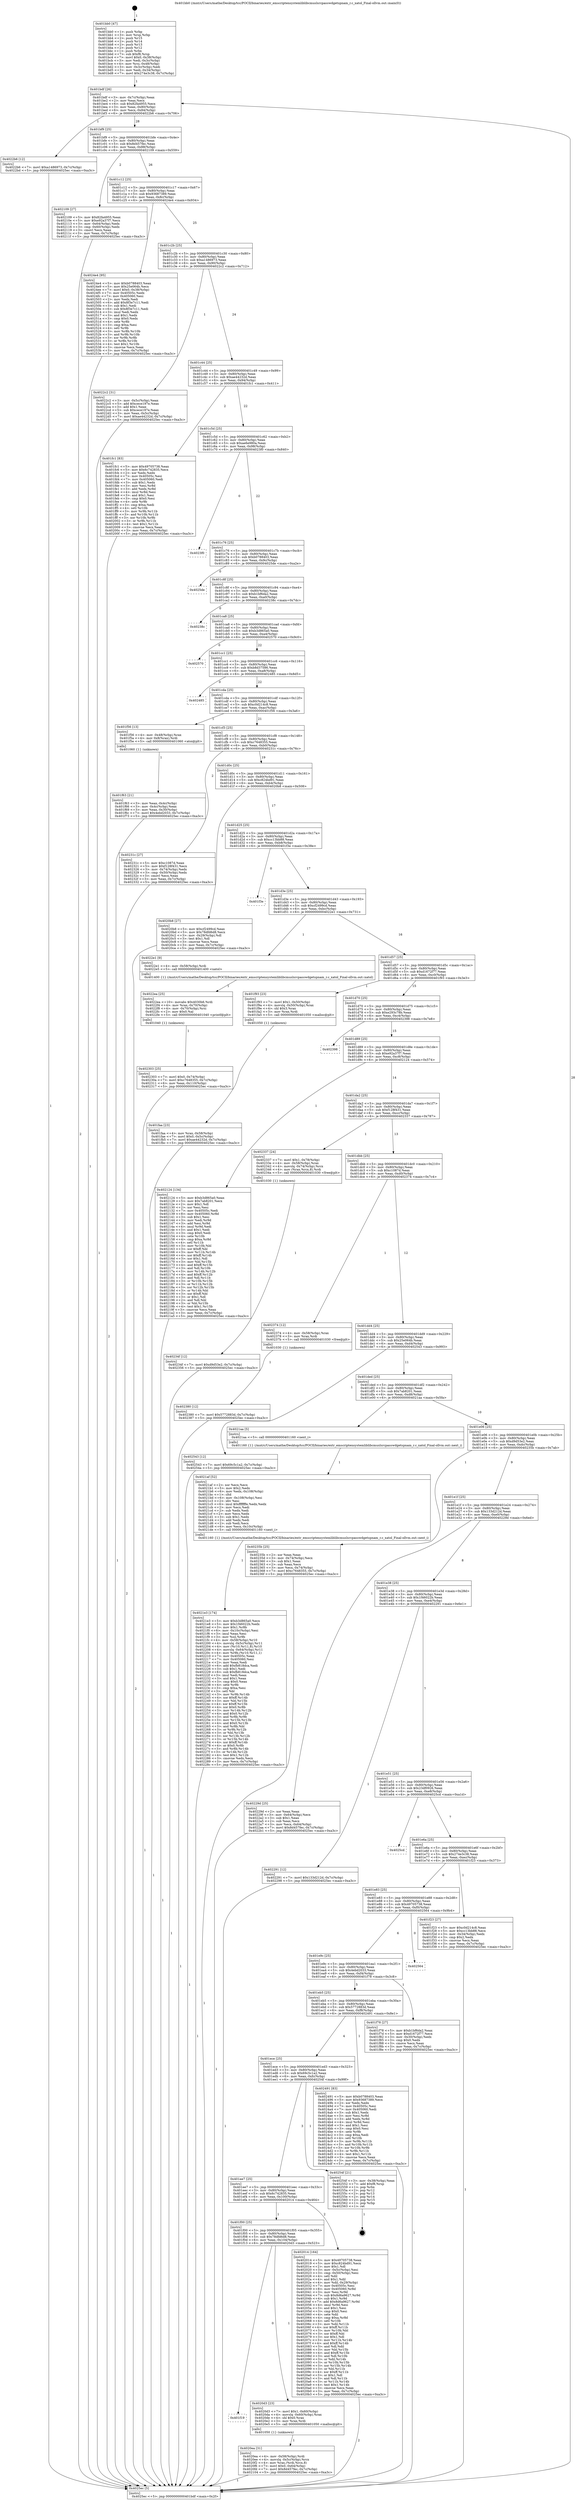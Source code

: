 digraph "0x401bb0" {
  label = "0x401bb0 (/mnt/c/Users/mathe/Desktop/tcc/POCII/binaries/extr_emscriptensystemliblibcmuslsrcpasswdgetspnam_r.c_xatol_Final-ollvm.out::main(0))"
  labelloc = "t"
  node[shape=record]

  Entry [label="",width=0.3,height=0.3,shape=circle,fillcolor=black,style=filled]
  "0x401bdf" [label="{
     0x401bdf [26]\l
     | [instrs]\l
     &nbsp;&nbsp;0x401bdf \<+3\>: mov -0x7c(%rbp),%eax\l
     &nbsp;&nbsp;0x401be2 \<+2\>: mov %eax,%ecx\l
     &nbsp;&nbsp;0x401be4 \<+6\>: sub $0x82fa4955,%ecx\l
     &nbsp;&nbsp;0x401bea \<+3\>: mov %eax,-0x80(%rbp)\l
     &nbsp;&nbsp;0x401bed \<+6\>: mov %ecx,-0x84(%rbp)\l
     &nbsp;&nbsp;0x401bf3 \<+6\>: je 00000000004022b6 \<main+0x706\>\l
  }"]
  "0x4022b6" [label="{
     0x4022b6 [12]\l
     | [instrs]\l
     &nbsp;&nbsp;0x4022b6 \<+7\>: movl $0xa1486973,-0x7c(%rbp)\l
     &nbsp;&nbsp;0x4022bd \<+5\>: jmp 00000000004025ec \<main+0xa3c\>\l
  }"]
  "0x401bf9" [label="{
     0x401bf9 [25]\l
     | [instrs]\l
     &nbsp;&nbsp;0x401bf9 \<+5\>: jmp 0000000000401bfe \<main+0x4e\>\l
     &nbsp;&nbsp;0x401bfe \<+3\>: mov -0x80(%rbp),%eax\l
     &nbsp;&nbsp;0x401c01 \<+5\>: sub $0x8d457fec,%eax\l
     &nbsp;&nbsp;0x401c06 \<+6\>: mov %eax,-0x88(%rbp)\l
     &nbsp;&nbsp;0x401c0c \<+6\>: je 0000000000402109 \<main+0x559\>\l
  }"]
  Exit [label="",width=0.3,height=0.3,shape=circle,fillcolor=black,style=filled,peripheries=2]
  "0x402109" [label="{
     0x402109 [27]\l
     | [instrs]\l
     &nbsp;&nbsp;0x402109 \<+5\>: mov $0x82fa4955,%eax\l
     &nbsp;&nbsp;0x40210e \<+5\>: mov $0xe92a37f7,%ecx\l
     &nbsp;&nbsp;0x402113 \<+3\>: mov -0x64(%rbp),%edx\l
     &nbsp;&nbsp;0x402116 \<+3\>: cmp -0x60(%rbp),%edx\l
     &nbsp;&nbsp;0x402119 \<+3\>: cmovl %ecx,%eax\l
     &nbsp;&nbsp;0x40211c \<+3\>: mov %eax,-0x7c(%rbp)\l
     &nbsp;&nbsp;0x40211f \<+5\>: jmp 00000000004025ec \<main+0xa3c\>\l
  }"]
  "0x401c12" [label="{
     0x401c12 [25]\l
     | [instrs]\l
     &nbsp;&nbsp;0x401c12 \<+5\>: jmp 0000000000401c17 \<main+0x67\>\l
     &nbsp;&nbsp;0x401c17 \<+3\>: mov -0x80(%rbp),%eax\l
     &nbsp;&nbsp;0x401c1a \<+5\>: sub $0x93687389,%eax\l
     &nbsp;&nbsp;0x401c1f \<+6\>: mov %eax,-0x8c(%rbp)\l
     &nbsp;&nbsp;0x401c25 \<+6\>: je 00000000004024e4 \<main+0x934\>\l
  }"]
  "0x402380" [label="{
     0x402380 [12]\l
     | [instrs]\l
     &nbsp;&nbsp;0x402380 \<+7\>: movl $0x5772883d,-0x7c(%rbp)\l
     &nbsp;&nbsp;0x402387 \<+5\>: jmp 00000000004025ec \<main+0xa3c\>\l
  }"]
  "0x4024e4" [label="{
     0x4024e4 [95]\l
     | [instrs]\l
     &nbsp;&nbsp;0x4024e4 \<+5\>: mov $0xb0788403,%eax\l
     &nbsp;&nbsp;0x4024e9 \<+5\>: mov $0x25e064b,%ecx\l
     &nbsp;&nbsp;0x4024ee \<+7\>: movl $0x0,-0x38(%rbp)\l
     &nbsp;&nbsp;0x4024f5 \<+7\>: mov 0x40505c,%edx\l
     &nbsp;&nbsp;0x4024fc \<+7\>: mov 0x405060,%esi\l
     &nbsp;&nbsp;0x402503 \<+2\>: mov %edx,%edi\l
     &nbsp;&nbsp;0x402505 \<+6\>: add $0x8f3e7c11,%edi\l
     &nbsp;&nbsp;0x40250b \<+3\>: sub $0x1,%edi\l
     &nbsp;&nbsp;0x40250e \<+6\>: sub $0x8f3e7c11,%edi\l
     &nbsp;&nbsp;0x402514 \<+3\>: imul %edi,%edx\l
     &nbsp;&nbsp;0x402517 \<+3\>: and $0x1,%edx\l
     &nbsp;&nbsp;0x40251a \<+3\>: cmp $0x0,%edx\l
     &nbsp;&nbsp;0x40251d \<+4\>: sete %r8b\l
     &nbsp;&nbsp;0x402521 \<+3\>: cmp $0xa,%esi\l
     &nbsp;&nbsp;0x402524 \<+4\>: setl %r9b\l
     &nbsp;&nbsp;0x402528 \<+3\>: mov %r8b,%r10b\l
     &nbsp;&nbsp;0x40252b \<+3\>: and %r9b,%r10b\l
     &nbsp;&nbsp;0x40252e \<+3\>: xor %r9b,%r8b\l
     &nbsp;&nbsp;0x402531 \<+3\>: or %r8b,%r10b\l
     &nbsp;&nbsp;0x402534 \<+4\>: test $0x1,%r10b\l
     &nbsp;&nbsp;0x402538 \<+3\>: cmovne %ecx,%eax\l
     &nbsp;&nbsp;0x40253b \<+3\>: mov %eax,-0x7c(%rbp)\l
     &nbsp;&nbsp;0x40253e \<+5\>: jmp 00000000004025ec \<main+0xa3c\>\l
  }"]
  "0x401c2b" [label="{
     0x401c2b [25]\l
     | [instrs]\l
     &nbsp;&nbsp;0x401c2b \<+5\>: jmp 0000000000401c30 \<main+0x80\>\l
     &nbsp;&nbsp;0x401c30 \<+3\>: mov -0x80(%rbp),%eax\l
     &nbsp;&nbsp;0x401c33 \<+5\>: sub $0xa1486973,%eax\l
     &nbsp;&nbsp;0x401c38 \<+6\>: mov %eax,-0x90(%rbp)\l
     &nbsp;&nbsp;0x401c3e \<+6\>: je 00000000004022c2 \<main+0x712\>\l
  }"]
  "0x40234f" [label="{
     0x40234f [12]\l
     | [instrs]\l
     &nbsp;&nbsp;0x40234f \<+7\>: movl $0xd9d53e2,-0x7c(%rbp)\l
     &nbsp;&nbsp;0x402356 \<+5\>: jmp 00000000004025ec \<main+0xa3c\>\l
  }"]
  "0x4022c2" [label="{
     0x4022c2 [31]\l
     | [instrs]\l
     &nbsp;&nbsp;0x4022c2 \<+3\>: mov -0x5c(%rbp),%eax\l
     &nbsp;&nbsp;0x4022c5 \<+5\>: add $0xcece197e,%eax\l
     &nbsp;&nbsp;0x4022ca \<+3\>: add $0x1,%eax\l
     &nbsp;&nbsp;0x4022cd \<+5\>: sub $0xcece197e,%eax\l
     &nbsp;&nbsp;0x4022d2 \<+3\>: mov %eax,-0x5c(%rbp)\l
     &nbsp;&nbsp;0x4022d5 \<+7\>: movl $0xae44232d,-0x7c(%rbp)\l
     &nbsp;&nbsp;0x4022dc \<+5\>: jmp 00000000004025ec \<main+0xa3c\>\l
  }"]
  "0x401c44" [label="{
     0x401c44 [25]\l
     | [instrs]\l
     &nbsp;&nbsp;0x401c44 \<+5\>: jmp 0000000000401c49 \<main+0x99\>\l
     &nbsp;&nbsp;0x401c49 \<+3\>: mov -0x80(%rbp),%eax\l
     &nbsp;&nbsp;0x401c4c \<+5\>: sub $0xae44232d,%eax\l
     &nbsp;&nbsp;0x401c51 \<+6\>: mov %eax,-0x94(%rbp)\l
     &nbsp;&nbsp;0x401c57 \<+6\>: je 0000000000401fc1 \<main+0x411\>\l
  }"]
  "0x402303" [label="{
     0x402303 [25]\l
     | [instrs]\l
     &nbsp;&nbsp;0x402303 \<+7\>: movl $0x0,-0x74(%rbp)\l
     &nbsp;&nbsp;0x40230a \<+7\>: movl $0xc7648355,-0x7c(%rbp)\l
     &nbsp;&nbsp;0x402311 \<+6\>: mov %eax,-0x110(%rbp)\l
     &nbsp;&nbsp;0x402317 \<+5\>: jmp 00000000004025ec \<main+0xa3c\>\l
  }"]
  "0x401fc1" [label="{
     0x401fc1 [83]\l
     | [instrs]\l
     &nbsp;&nbsp;0x401fc1 \<+5\>: mov $0x49705738,%eax\l
     &nbsp;&nbsp;0x401fc6 \<+5\>: mov $0x6c742835,%ecx\l
     &nbsp;&nbsp;0x401fcb \<+2\>: xor %edx,%edx\l
     &nbsp;&nbsp;0x401fcd \<+7\>: mov 0x40505c,%esi\l
     &nbsp;&nbsp;0x401fd4 \<+7\>: mov 0x405060,%edi\l
     &nbsp;&nbsp;0x401fdb \<+3\>: sub $0x1,%edx\l
     &nbsp;&nbsp;0x401fde \<+3\>: mov %esi,%r8d\l
     &nbsp;&nbsp;0x401fe1 \<+3\>: add %edx,%r8d\l
     &nbsp;&nbsp;0x401fe4 \<+4\>: imul %r8d,%esi\l
     &nbsp;&nbsp;0x401fe8 \<+3\>: and $0x1,%esi\l
     &nbsp;&nbsp;0x401feb \<+3\>: cmp $0x0,%esi\l
     &nbsp;&nbsp;0x401fee \<+4\>: sete %r9b\l
     &nbsp;&nbsp;0x401ff2 \<+3\>: cmp $0xa,%edi\l
     &nbsp;&nbsp;0x401ff5 \<+4\>: setl %r10b\l
     &nbsp;&nbsp;0x401ff9 \<+3\>: mov %r9b,%r11b\l
     &nbsp;&nbsp;0x401ffc \<+3\>: and %r10b,%r11b\l
     &nbsp;&nbsp;0x401fff \<+3\>: xor %r10b,%r9b\l
     &nbsp;&nbsp;0x402002 \<+3\>: or %r9b,%r11b\l
     &nbsp;&nbsp;0x402005 \<+4\>: test $0x1,%r11b\l
     &nbsp;&nbsp;0x402009 \<+3\>: cmovne %ecx,%eax\l
     &nbsp;&nbsp;0x40200c \<+3\>: mov %eax,-0x7c(%rbp)\l
     &nbsp;&nbsp;0x40200f \<+5\>: jmp 00000000004025ec \<main+0xa3c\>\l
  }"]
  "0x401c5d" [label="{
     0x401c5d [25]\l
     | [instrs]\l
     &nbsp;&nbsp;0x401c5d \<+5\>: jmp 0000000000401c62 \<main+0xb2\>\l
     &nbsp;&nbsp;0x401c62 \<+3\>: mov -0x80(%rbp),%eax\l
     &nbsp;&nbsp;0x401c65 \<+5\>: sub $0xae6e980a,%eax\l
     &nbsp;&nbsp;0x401c6a \<+6\>: mov %eax,-0x98(%rbp)\l
     &nbsp;&nbsp;0x401c70 \<+6\>: je 00000000004023f0 \<main+0x840\>\l
  }"]
  "0x4022ea" [label="{
     0x4022ea [25]\l
     | [instrs]\l
     &nbsp;&nbsp;0x4022ea \<+10\>: movabs $0x4030b6,%rdi\l
     &nbsp;&nbsp;0x4022f4 \<+4\>: mov %rax,-0x70(%rbp)\l
     &nbsp;&nbsp;0x4022f8 \<+4\>: mov -0x70(%rbp),%rsi\l
     &nbsp;&nbsp;0x4022fc \<+2\>: mov $0x0,%al\l
     &nbsp;&nbsp;0x4022fe \<+5\>: call 0000000000401040 \<printf@plt\>\l
     | [calls]\l
     &nbsp;&nbsp;0x401040 \{1\} (unknown)\l
  }"]
  "0x4023f0" [label="{
     0x4023f0\l
  }", style=dashed]
  "0x401c76" [label="{
     0x401c76 [25]\l
     | [instrs]\l
     &nbsp;&nbsp;0x401c76 \<+5\>: jmp 0000000000401c7b \<main+0xcb\>\l
     &nbsp;&nbsp;0x401c7b \<+3\>: mov -0x80(%rbp),%eax\l
     &nbsp;&nbsp;0x401c7e \<+5\>: sub $0xb0788403,%eax\l
     &nbsp;&nbsp;0x401c83 \<+6\>: mov %eax,-0x9c(%rbp)\l
     &nbsp;&nbsp;0x401c89 \<+6\>: je 00000000004025de \<main+0xa2e\>\l
  }"]
  "0x4021e3" [label="{
     0x4021e3 [174]\l
     | [instrs]\l
     &nbsp;&nbsp;0x4021e3 \<+5\>: mov $0xb3d865a0,%ecx\l
     &nbsp;&nbsp;0x4021e8 \<+5\>: mov $0x1f46022b,%edx\l
     &nbsp;&nbsp;0x4021ed \<+3\>: mov $0x1,%r8b\l
     &nbsp;&nbsp;0x4021f0 \<+6\>: mov -0x10c(%rbp),%esi\l
     &nbsp;&nbsp;0x4021f6 \<+3\>: imul %eax,%esi\l
     &nbsp;&nbsp;0x4021f9 \<+3\>: mov %sil,%r9b\l
     &nbsp;&nbsp;0x4021fc \<+4\>: mov -0x58(%rbp),%r10\l
     &nbsp;&nbsp;0x402200 \<+4\>: movslq -0x5c(%rbp),%r11\l
     &nbsp;&nbsp;0x402204 \<+4\>: mov (%r10,%r11,8),%r10\l
     &nbsp;&nbsp;0x402208 \<+4\>: movslq -0x64(%rbp),%r11\l
     &nbsp;&nbsp;0x40220c \<+4\>: mov %r9b,(%r10,%r11,1)\l
     &nbsp;&nbsp;0x402210 \<+7\>: mov 0x40505c,%eax\l
     &nbsp;&nbsp;0x402217 \<+7\>: mov 0x405060,%esi\l
     &nbsp;&nbsp;0x40221e \<+2\>: mov %eax,%edi\l
     &nbsp;&nbsp;0x402220 \<+6\>: add $0xfb818dca,%edi\l
     &nbsp;&nbsp;0x402226 \<+3\>: sub $0x1,%edi\l
     &nbsp;&nbsp;0x402229 \<+6\>: sub $0xfb818dca,%edi\l
     &nbsp;&nbsp;0x40222f \<+3\>: imul %edi,%eax\l
     &nbsp;&nbsp;0x402232 \<+3\>: and $0x1,%eax\l
     &nbsp;&nbsp;0x402235 \<+3\>: cmp $0x0,%eax\l
     &nbsp;&nbsp;0x402238 \<+4\>: sete %r9b\l
     &nbsp;&nbsp;0x40223c \<+3\>: cmp $0xa,%esi\l
     &nbsp;&nbsp;0x40223f \<+3\>: setl %bl\l
     &nbsp;&nbsp;0x402242 \<+3\>: mov %r9b,%r14b\l
     &nbsp;&nbsp;0x402245 \<+4\>: xor $0xff,%r14b\l
     &nbsp;&nbsp;0x402249 \<+3\>: mov %bl,%r15b\l
     &nbsp;&nbsp;0x40224c \<+4\>: xor $0xff,%r15b\l
     &nbsp;&nbsp;0x402250 \<+4\>: xor $0x0,%r8b\l
     &nbsp;&nbsp;0x402254 \<+3\>: mov %r14b,%r12b\l
     &nbsp;&nbsp;0x402257 \<+4\>: and $0x0,%r12b\l
     &nbsp;&nbsp;0x40225b \<+3\>: and %r8b,%r9b\l
     &nbsp;&nbsp;0x40225e \<+3\>: mov %r15b,%r13b\l
     &nbsp;&nbsp;0x402261 \<+4\>: and $0x0,%r13b\l
     &nbsp;&nbsp;0x402265 \<+3\>: and %r8b,%bl\l
     &nbsp;&nbsp;0x402268 \<+3\>: or %r9b,%r12b\l
     &nbsp;&nbsp;0x40226b \<+3\>: or %bl,%r13b\l
     &nbsp;&nbsp;0x40226e \<+3\>: xor %r13b,%r12b\l
     &nbsp;&nbsp;0x402271 \<+3\>: or %r15b,%r14b\l
     &nbsp;&nbsp;0x402274 \<+4\>: xor $0xff,%r14b\l
     &nbsp;&nbsp;0x402278 \<+4\>: or $0x0,%r8b\l
     &nbsp;&nbsp;0x40227c \<+3\>: and %r8b,%r14b\l
     &nbsp;&nbsp;0x40227f \<+3\>: or %r14b,%r12b\l
     &nbsp;&nbsp;0x402282 \<+4\>: test $0x1,%r12b\l
     &nbsp;&nbsp;0x402286 \<+3\>: cmovne %edx,%ecx\l
     &nbsp;&nbsp;0x402289 \<+3\>: mov %ecx,-0x7c(%rbp)\l
     &nbsp;&nbsp;0x40228c \<+5\>: jmp 00000000004025ec \<main+0xa3c\>\l
  }"]
  "0x4025de" [label="{
     0x4025de\l
  }", style=dashed]
  "0x401c8f" [label="{
     0x401c8f [25]\l
     | [instrs]\l
     &nbsp;&nbsp;0x401c8f \<+5\>: jmp 0000000000401c94 \<main+0xe4\>\l
     &nbsp;&nbsp;0x401c94 \<+3\>: mov -0x80(%rbp),%eax\l
     &nbsp;&nbsp;0x401c97 \<+5\>: sub $0xb1bf6da2,%eax\l
     &nbsp;&nbsp;0x401c9c \<+6\>: mov %eax,-0xa0(%rbp)\l
     &nbsp;&nbsp;0x401ca2 \<+6\>: je 000000000040238c \<main+0x7dc\>\l
  }"]
  "0x4021af" [label="{
     0x4021af [52]\l
     | [instrs]\l
     &nbsp;&nbsp;0x4021af \<+2\>: xor %ecx,%ecx\l
     &nbsp;&nbsp;0x4021b1 \<+5\>: mov $0x2,%edx\l
     &nbsp;&nbsp;0x4021b6 \<+6\>: mov %edx,-0x108(%rbp)\l
     &nbsp;&nbsp;0x4021bc \<+1\>: cltd\l
     &nbsp;&nbsp;0x4021bd \<+6\>: mov -0x108(%rbp),%esi\l
     &nbsp;&nbsp;0x4021c3 \<+2\>: idiv %esi\l
     &nbsp;&nbsp;0x4021c5 \<+6\>: imul $0xfffffffe,%edx,%edx\l
     &nbsp;&nbsp;0x4021cb \<+2\>: mov %ecx,%edi\l
     &nbsp;&nbsp;0x4021cd \<+2\>: sub %edx,%edi\l
     &nbsp;&nbsp;0x4021cf \<+2\>: mov %ecx,%edx\l
     &nbsp;&nbsp;0x4021d1 \<+3\>: sub $0x1,%edx\l
     &nbsp;&nbsp;0x4021d4 \<+2\>: add %edx,%edi\l
     &nbsp;&nbsp;0x4021d6 \<+2\>: sub %edi,%ecx\l
     &nbsp;&nbsp;0x4021d8 \<+6\>: mov %ecx,-0x10c(%rbp)\l
     &nbsp;&nbsp;0x4021de \<+5\>: call 0000000000401160 \<next_i\>\l
     | [calls]\l
     &nbsp;&nbsp;0x401160 \{1\} (/mnt/c/Users/mathe/Desktop/tcc/POCII/binaries/extr_emscriptensystemliblibcmuslsrcpasswdgetspnam_r.c_xatol_Final-ollvm.out::next_i)\l
  }"]
  "0x40238c" [label="{
     0x40238c\l
  }", style=dashed]
  "0x401ca8" [label="{
     0x401ca8 [25]\l
     | [instrs]\l
     &nbsp;&nbsp;0x401ca8 \<+5\>: jmp 0000000000401cad \<main+0xfd\>\l
     &nbsp;&nbsp;0x401cad \<+3\>: mov -0x80(%rbp),%eax\l
     &nbsp;&nbsp;0x401cb0 \<+5\>: sub $0xb3d865a0,%eax\l
     &nbsp;&nbsp;0x401cb5 \<+6\>: mov %eax,-0xa4(%rbp)\l
     &nbsp;&nbsp;0x401cbb \<+6\>: je 0000000000402570 \<main+0x9c0\>\l
  }"]
  "0x4020ea" [label="{
     0x4020ea [31]\l
     | [instrs]\l
     &nbsp;&nbsp;0x4020ea \<+4\>: mov -0x58(%rbp),%rdi\l
     &nbsp;&nbsp;0x4020ee \<+4\>: movslq -0x5c(%rbp),%rcx\l
     &nbsp;&nbsp;0x4020f2 \<+4\>: mov %rax,(%rdi,%rcx,8)\l
     &nbsp;&nbsp;0x4020f6 \<+7\>: movl $0x0,-0x64(%rbp)\l
     &nbsp;&nbsp;0x4020fd \<+7\>: movl $0x8d457fec,-0x7c(%rbp)\l
     &nbsp;&nbsp;0x402104 \<+5\>: jmp 00000000004025ec \<main+0xa3c\>\l
  }"]
  "0x402570" [label="{
     0x402570\l
  }", style=dashed]
  "0x401cc1" [label="{
     0x401cc1 [25]\l
     | [instrs]\l
     &nbsp;&nbsp;0x401cc1 \<+5\>: jmp 0000000000401cc6 \<main+0x116\>\l
     &nbsp;&nbsp;0x401cc6 \<+3\>: mov -0x80(%rbp),%eax\l
     &nbsp;&nbsp;0x401cc9 \<+5\>: sub $0xb8d37586,%eax\l
     &nbsp;&nbsp;0x401cce \<+6\>: mov %eax,-0xa8(%rbp)\l
     &nbsp;&nbsp;0x401cd4 \<+6\>: je 0000000000402485 \<main+0x8d5\>\l
  }"]
  "0x401f19" [label="{
     0x401f19\l
  }", style=dashed]
  "0x402485" [label="{
     0x402485\l
  }", style=dashed]
  "0x401cda" [label="{
     0x401cda [25]\l
     | [instrs]\l
     &nbsp;&nbsp;0x401cda \<+5\>: jmp 0000000000401cdf \<main+0x12f\>\l
     &nbsp;&nbsp;0x401cdf \<+3\>: mov -0x80(%rbp),%eax\l
     &nbsp;&nbsp;0x401ce2 \<+5\>: sub $0xc0d214c8,%eax\l
     &nbsp;&nbsp;0x401ce7 \<+6\>: mov %eax,-0xac(%rbp)\l
     &nbsp;&nbsp;0x401ced \<+6\>: je 0000000000401f56 \<main+0x3a6\>\l
  }"]
  "0x4020d3" [label="{
     0x4020d3 [23]\l
     | [instrs]\l
     &nbsp;&nbsp;0x4020d3 \<+7\>: movl $0x1,-0x60(%rbp)\l
     &nbsp;&nbsp;0x4020da \<+4\>: movslq -0x60(%rbp),%rax\l
     &nbsp;&nbsp;0x4020de \<+4\>: shl $0x0,%rax\l
     &nbsp;&nbsp;0x4020e2 \<+3\>: mov %rax,%rdi\l
     &nbsp;&nbsp;0x4020e5 \<+5\>: call 0000000000401050 \<malloc@plt\>\l
     | [calls]\l
     &nbsp;&nbsp;0x401050 \{1\} (unknown)\l
  }"]
  "0x401f56" [label="{
     0x401f56 [13]\l
     | [instrs]\l
     &nbsp;&nbsp;0x401f56 \<+4\>: mov -0x48(%rbp),%rax\l
     &nbsp;&nbsp;0x401f5a \<+4\>: mov 0x8(%rax),%rdi\l
     &nbsp;&nbsp;0x401f5e \<+5\>: call 0000000000401060 \<atoi@plt\>\l
     | [calls]\l
     &nbsp;&nbsp;0x401060 \{1\} (unknown)\l
  }"]
  "0x401cf3" [label="{
     0x401cf3 [25]\l
     | [instrs]\l
     &nbsp;&nbsp;0x401cf3 \<+5\>: jmp 0000000000401cf8 \<main+0x148\>\l
     &nbsp;&nbsp;0x401cf8 \<+3\>: mov -0x80(%rbp),%eax\l
     &nbsp;&nbsp;0x401cfb \<+5\>: sub $0xc7648355,%eax\l
     &nbsp;&nbsp;0x401d00 \<+6\>: mov %eax,-0xb0(%rbp)\l
     &nbsp;&nbsp;0x401d06 \<+6\>: je 000000000040231c \<main+0x76c\>\l
  }"]
  "0x401f00" [label="{
     0x401f00 [25]\l
     | [instrs]\l
     &nbsp;&nbsp;0x401f00 \<+5\>: jmp 0000000000401f05 \<main+0x355\>\l
     &nbsp;&nbsp;0x401f05 \<+3\>: mov -0x80(%rbp),%eax\l
     &nbsp;&nbsp;0x401f08 \<+5\>: sub $0x78dfd6d8,%eax\l
     &nbsp;&nbsp;0x401f0d \<+6\>: mov %eax,-0x104(%rbp)\l
     &nbsp;&nbsp;0x401f13 \<+6\>: je 00000000004020d3 \<main+0x523\>\l
  }"]
  "0x40231c" [label="{
     0x40231c [27]\l
     | [instrs]\l
     &nbsp;&nbsp;0x40231c \<+5\>: mov $0xc1087d,%eax\l
     &nbsp;&nbsp;0x402321 \<+5\>: mov $0xf128f431,%ecx\l
     &nbsp;&nbsp;0x402326 \<+3\>: mov -0x74(%rbp),%edx\l
     &nbsp;&nbsp;0x402329 \<+3\>: cmp -0x50(%rbp),%edx\l
     &nbsp;&nbsp;0x40232c \<+3\>: cmovl %ecx,%eax\l
     &nbsp;&nbsp;0x40232f \<+3\>: mov %eax,-0x7c(%rbp)\l
     &nbsp;&nbsp;0x402332 \<+5\>: jmp 00000000004025ec \<main+0xa3c\>\l
  }"]
  "0x401d0c" [label="{
     0x401d0c [25]\l
     | [instrs]\l
     &nbsp;&nbsp;0x401d0c \<+5\>: jmp 0000000000401d11 \<main+0x161\>\l
     &nbsp;&nbsp;0x401d11 \<+3\>: mov -0x80(%rbp),%eax\l
     &nbsp;&nbsp;0x401d14 \<+5\>: sub $0xc824bd91,%eax\l
     &nbsp;&nbsp;0x401d19 \<+6\>: mov %eax,-0xb4(%rbp)\l
     &nbsp;&nbsp;0x401d1f \<+6\>: je 00000000004020b8 \<main+0x508\>\l
  }"]
  "0x402014" [label="{
     0x402014 [164]\l
     | [instrs]\l
     &nbsp;&nbsp;0x402014 \<+5\>: mov $0x49705738,%eax\l
     &nbsp;&nbsp;0x402019 \<+5\>: mov $0xc824bd91,%ecx\l
     &nbsp;&nbsp;0x40201e \<+2\>: mov $0x1,%dl\l
     &nbsp;&nbsp;0x402020 \<+3\>: mov -0x5c(%rbp),%esi\l
     &nbsp;&nbsp;0x402023 \<+3\>: cmp -0x50(%rbp),%esi\l
     &nbsp;&nbsp;0x402026 \<+4\>: setl %dil\l
     &nbsp;&nbsp;0x40202a \<+4\>: and $0x1,%dil\l
     &nbsp;&nbsp;0x40202e \<+4\>: mov %dil,-0x29(%rbp)\l
     &nbsp;&nbsp;0x402032 \<+7\>: mov 0x40505c,%esi\l
     &nbsp;&nbsp;0x402039 \<+8\>: mov 0x405060,%r8d\l
     &nbsp;&nbsp;0x402041 \<+3\>: mov %esi,%r9d\l
     &nbsp;&nbsp;0x402044 \<+7\>: sub $0x8d6a9627,%r9d\l
     &nbsp;&nbsp;0x40204b \<+4\>: sub $0x1,%r9d\l
     &nbsp;&nbsp;0x40204f \<+7\>: add $0x8d6a9627,%r9d\l
     &nbsp;&nbsp;0x402056 \<+4\>: imul %r9d,%esi\l
     &nbsp;&nbsp;0x40205a \<+3\>: and $0x1,%esi\l
     &nbsp;&nbsp;0x40205d \<+3\>: cmp $0x0,%esi\l
     &nbsp;&nbsp;0x402060 \<+4\>: sete %dil\l
     &nbsp;&nbsp;0x402064 \<+4\>: cmp $0xa,%r8d\l
     &nbsp;&nbsp;0x402068 \<+4\>: setl %r10b\l
     &nbsp;&nbsp;0x40206c \<+3\>: mov %dil,%r11b\l
     &nbsp;&nbsp;0x40206f \<+4\>: xor $0xff,%r11b\l
     &nbsp;&nbsp;0x402073 \<+3\>: mov %r10b,%bl\l
     &nbsp;&nbsp;0x402076 \<+3\>: xor $0xff,%bl\l
     &nbsp;&nbsp;0x402079 \<+3\>: xor $0x1,%dl\l
     &nbsp;&nbsp;0x40207c \<+3\>: mov %r11b,%r14b\l
     &nbsp;&nbsp;0x40207f \<+4\>: and $0xff,%r14b\l
     &nbsp;&nbsp;0x402083 \<+3\>: and %dl,%dil\l
     &nbsp;&nbsp;0x402086 \<+3\>: mov %bl,%r15b\l
     &nbsp;&nbsp;0x402089 \<+4\>: and $0xff,%r15b\l
     &nbsp;&nbsp;0x40208d \<+3\>: and %dl,%r10b\l
     &nbsp;&nbsp;0x402090 \<+3\>: or %dil,%r14b\l
     &nbsp;&nbsp;0x402093 \<+3\>: or %r10b,%r15b\l
     &nbsp;&nbsp;0x402096 \<+3\>: xor %r15b,%r14b\l
     &nbsp;&nbsp;0x402099 \<+3\>: or %bl,%r11b\l
     &nbsp;&nbsp;0x40209c \<+4\>: xor $0xff,%r11b\l
     &nbsp;&nbsp;0x4020a0 \<+3\>: or $0x1,%dl\l
     &nbsp;&nbsp;0x4020a3 \<+3\>: and %dl,%r11b\l
     &nbsp;&nbsp;0x4020a6 \<+3\>: or %r11b,%r14b\l
     &nbsp;&nbsp;0x4020a9 \<+4\>: test $0x1,%r14b\l
     &nbsp;&nbsp;0x4020ad \<+3\>: cmovne %ecx,%eax\l
     &nbsp;&nbsp;0x4020b0 \<+3\>: mov %eax,-0x7c(%rbp)\l
     &nbsp;&nbsp;0x4020b3 \<+5\>: jmp 00000000004025ec \<main+0xa3c\>\l
  }"]
  "0x4020b8" [label="{
     0x4020b8 [27]\l
     | [instrs]\l
     &nbsp;&nbsp;0x4020b8 \<+5\>: mov $0xcf2499cd,%eax\l
     &nbsp;&nbsp;0x4020bd \<+5\>: mov $0x78dfd6d8,%ecx\l
     &nbsp;&nbsp;0x4020c2 \<+3\>: mov -0x29(%rbp),%dl\l
     &nbsp;&nbsp;0x4020c5 \<+3\>: test $0x1,%dl\l
     &nbsp;&nbsp;0x4020c8 \<+3\>: cmovne %ecx,%eax\l
     &nbsp;&nbsp;0x4020cb \<+3\>: mov %eax,-0x7c(%rbp)\l
     &nbsp;&nbsp;0x4020ce \<+5\>: jmp 00000000004025ec \<main+0xa3c\>\l
  }"]
  "0x401d25" [label="{
     0x401d25 [25]\l
     | [instrs]\l
     &nbsp;&nbsp;0x401d25 \<+5\>: jmp 0000000000401d2a \<main+0x17a\>\l
     &nbsp;&nbsp;0x401d2a \<+3\>: mov -0x80(%rbp),%eax\l
     &nbsp;&nbsp;0x401d2d \<+5\>: sub $0xcc13bb88,%eax\l
     &nbsp;&nbsp;0x401d32 \<+6\>: mov %eax,-0xb8(%rbp)\l
     &nbsp;&nbsp;0x401d38 \<+6\>: je 0000000000401f3e \<main+0x38e\>\l
  }"]
  "0x401ee7" [label="{
     0x401ee7 [25]\l
     | [instrs]\l
     &nbsp;&nbsp;0x401ee7 \<+5\>: jmp 0000000000401eec \<main+0x33c\>\l
     &nbsp;&nbsp;0x401eec \<+3\>: mov -0x80(%rbp),%eax\l
     &nbsp;&nbsp;0x401eef \<+5\>: sub $0x6c742835,%eax\l
     &nbsp;&nbsp;0x401ef4 \<+6\>: mov %eax,-0x100(%rbp)\l
     &nbsp;&nbsp;0x401efa \<+6\>: je 0000000000402014 \<main+0x464\>\l
  }"]
  "0x401f3e" [label="{
     0x401f3e\l
  }", style=dashed]
  "0x401d3e" [label="{
     0x401d3e [25]\l
     | [instrs]\l
     &nbsp;&nbsp;0x401d3e \<+5\>: jmp 0000000000401d43 \<main+0x193\>\l
     &nbsp;&nbsp;0x401d43 \<+3\>: mov -0x80(%rbp),%eax\l
     &nbsp;&nbsp;0x401d46 \<+5\>: sub $0xcf2499cd,%eax\l
     &nbsp;&nbsp;0x401d4b \<+6\>: mov %eax,-0xbc(%rbp)\l
     &nbsp;&nbsp;0x401d51 \<+6\>: je 00000000004022e1 \<main+0x731\>\l
  }"]
  "0x40254f" [label="{
     0x40254f [21]\l
     | [instrs]\l
     &nbsp;&nbsp;0x40254f \<+3\>: mov -0x38(%rbp),%eax\l
     &nbsp;&nbsp;0x402552 \<+7\>: add $0xf8,%rsp\l
     &nbsp;&nbsp;0x402559 \<+1\>: pop %rbx\l
     &nbsp;&nbsp;0x40255a \<+2\>: pop %r12\l
     &nbsp;&nbsp;0x40255c \<+2\>: pop %r13\l
     &nbsp;&nbsp;0x40255e \<+2\>: pop %r14\l
     &nbsp;&nbsp;0x402560 \<+2\>: pop %r15\l
     &nbsp;&nbsp;0x402562 \<+1\>: pop %rbp\l
     &nbsp;&nbsp;0x402563 \<+1\>: ret\l
  }"]
  "0x4022e1" [label="{
     0x4022e1 [9]\l
     | [instrs]\l
     &nbsp;&nbsp;0x4022e1 \<+4\>: mov -0x58(%rbp),%rdi\l
     &nbsp;&nbsp;0x4022e5 \<+5\>: call 0000000000401400 \<xatol\>\l
     | [calls]\l
     &nbsp;&nbsp;0x401400 \{1\} (/mnt/c/Users/mathe/Desktop/tcc/POCII/binaries/extr_emscriptensystemliblibcmuslsrcpasswdgetspnam_r.c_xatol_Final-ollvm.out::xatol)\l
  }"]
  "0x401d57" [label="{
     0x401d57 [25]\l
     | [instrs]\l
     &nbsp;&nbsp;0x401d57 \<+5\>: jmp 0000000000401d5c \<main+0x1ac\>\l
     &nbsp;&nbsp;0x401d5c \<+3\>: mov -0x80(%rbp),%eax\l
     &nbsp;&nbsp;0x401d5f \<+5\>: sub $0xd1672f77,%eax\l
     &nbsp;&nbsp;0x401d64 \<+6\>: mov %eax,-0xc0(%rbp)\l
     &nbsp;&nbsp;0x401d6a \<+6\>: je 0000000000401f93 \<main+0x3e3\>\l
  }"]
  "0x401ece" [label="{
     0x401ece [25]\l
     | [instrs]\l
     &nbsp;&nbsp;0x401ece \<+5\>: jmp 0000000000401ed3 \<main+0x323\>\l
     &nbsp;&nbsp;0x401ed3 \<+3\>: mov -0x80(%rbp),%eax\l
     &nbsp;&nbsp;0x401ed6 \<+5\>: sub $0x69c5c1a2,%eax\l
     &nbsp;&nbsp;0x401edb \<+6\>: mov %eax,-0xfc(%rbp)\l
     &nbsp;&nbsp;0x401ee1 \<+6\>: je 000000000040254f \<main+0x99f\>\l
  }"]
  "0x401f93" [label="{
     0x401f93 [23]\l
     | [instrs]\l
     &nbsp;&nbsp;0x401f93 \<+7\>: movl $0x1,-0x50(%rbp)\l
     &nbsp;&nbsp;0x401f9a \<+4\>: movslq -0x50(%rbp),%rax\l
     &nbsp;&nbsp;0x401f9e \<+4\>: shl $0x3,%rax\l
     &nbsp;&nbsp;0x401fa2 \<+3\>: mov %rax,%rdi\l
     &nbsp;&nbsp;0x401fa5 \<+5\>: call 0000000000401050 \<malloc@plt\>\l
     | [calls]\l
     &nbsp;&nbsp;0x401050 \{1\} (unknown)\l
  }"]
  "0x401d70" [label="{
     0x401d70 [25]\l
     | [instrs]\l
     &nbsp;&nbsp;0x401d70 \<+5\>: jmp 0000000000401d75 \<main+0x1c5\>\l
     &nbsp;&nbsp;0x401d75 \<+3\>: mov -0x80(%rbp),%eax\l
     &nbsp;&nbsp;0x401d78 \<+5\>: sub $0xe293c78b,%eax\l
     &nbsp;&nbsp;0x401d7d \<+6\>: mov %eax,-0xc4(%rbp)\l
     &nbsp;&nbsp;0x401d83 \<+6\>: je 0000000000402398 \<main+0x7e8\>\l
  }"]
  "0x402491" [label="{
     0x402491 [83]\l
     | [instrs]\l
     &nbsp;&nbsp;0x402491 \<+5\>: mov $0xb0788403,%eax\l
     &nbsp;&nbsp;0x402496 \<+5\>: mov $0x93687389,%ecx\l
     &nbsp;&nbsp;0x40249b \<+2\>: xor %edx,%edx\l
     &nbsp;&nbsp;0x40249d \<+7\>: mov 0x40505c,%esi\l
     &nbsp;&nbsp;0x4024a4 \<+7\>: mov 0x405060,%edi\l
     &nbsp;&nbsp;0x4024ab \<+3\>: sub $0x1,%edx\l
     &nbsp;&nbsp;0x4024ae \<+3\>: mov %esi,%r8d\l
     &nbsp;&nbsp;0x4024b1 \<+3\>: add %edx,%r8d\l
     &nbsp;&nbsp;0x4024b4 \<+4\>: imul %r8d,%esi\l
     &nbsp;&nbsp;0x4024b8 \<+3\>: and $0x1,%esi\l
     &nbsp;&nbsp;0x4024bb \<+3\>: cmp $0x0,%esi\l
     &nbsp;&nbsp;0x4024be \<+4\>: sete %r9b\l
     &nbsp;&nbsp;0x4024c2 \<+3\>: cmp $0xa,%edi\l
     &nbsp;&nbsp;0x4024c5 \<+4\>: setl %r10b\l
     &nbsp;&nbsp;0x4024c9 \<+3\>: mov %r9b,%r11b\l
     &nbsp;&nbsp;0x4024cc \<+3\>: and %r10b,%r11b\l
     &nbsp;&nbsp;0x4024cf \<+3\>: xor %r10b,%r9b\l
     &nbsp;&nbsp;0x4024d2 \<+3\>: or %r9b,%r11b\l
     &nbsp;&nbsp;0x4024d5 \<+4\>: test $0x1,%r11b\l
     &nbsp;&nbsp;0x4024d9 \<+3\>: cmovne %ecx,%eax\l
     &nbsp;&nbsp;0x4024dc \<+3\>: mov %eax,-0x7c(%rbp)\l
     &nbsp;&nbsp;0x4024df \<+5\>: jmp 00000000004025ec \<main+0xa3c\>\l
  }"]
  "0x402398" [label="{
     0x402398\l
  }", style=dashed]
  "0x401d89" [label="{
     0x401d89 [25]\l
     | [instrs]\l
     &nbsp;&nbsp;0x401d89 \<+5\>: jmp 0000000000401d8e \<main+0x1de\>\l
     &nbsp;&nbsp;0x401d8e \<+3\>: mov -0x80(%rbp),%eax\l
     &nbsp;&nbsp;0x401d91 \<+5\>: sub $0xe92a37f7,%eax\l
     &nbsp;&nbsp;0x401d96 \<+6\>: mov %eax,-0xc8(%rbp)\l
     &nbsp;&nbsp;0x401d9c \<+6\>: je 0000000000402124 \<main+0x574\>\l
  }"]
  "0x401faa" [label="{
     0x401faa [23]\l
     | [instrs]\l
     &nbsp;&nbsp;0x401faa \<+4\>: mov %rax,-0x58(%rbp)\l
     &nbsp;&nbsp;0x401fae \<+7\>: movl $0x0,-0x5c(%rbp)\l
     &nbsp;&nbsp;0x401fb5 \<+7\>: movl $0xae44232d,-0x7c(%rbp)\l
     &nbsp;&nbsp;0x401fbc \<+5\>: jmp 00000000004025ec \<main+0xa3c\>\l
  }"]
  "0x402124" [label="{
     0x402124 [134]\l
     | [instrs]\l
     &nbsp;&nbsp;0x402124 \<+5\>: mov $0xb3d865a0,%eax\l
     &nbsp;&nbsp;0x402129 \<+5\>: mov $0x7ab8201,%ecx\l
     &nbsp;&nbsp;0x40212e \<+2\>: mov $0x1,%dl\l
     &nbsp;&nbsp;0x402130 \<+2\>: xor %esi,%esi\l
     &nbsp;&nbsp;0x402132 \<+7\>: mov 0x40505c,%edi\l
     &nbsp;&nbsp;0x402139 \<+8\>: mov 0x405060,%r8d\l
     &nbsp;&nbsp;0x402141 \<+3\>: sub $0x1,%esi\l
     &nbsp;&nbsp;0x402144 \<+3\>: mov %edi,%r9d\l
     &nbsp;&nbsp;0x402147 \<+3\>: add %esi,%r9d\l
     &nbsp;&nbsp;0x40214a \<+4\>: imul %r9d,%edi\l
     &nbsp;&nbsp;0x40214e \<+3\>: and $0x1,%edi\l
     &nbsp;&nbsp;0x402151 \<+3\>: cmp $0x0,%edi\l
     &nbsp;&nbsp;0x402154 \<+4\>: sete %r10b\l
     &nbsp;&nbsp;0x402158 \<+4\>: cmp $0xa,%r8d\l
     &nbsp;&nbsp;0x40215c \<+4\>: setl %r11b\l
     &nbsp;&nbsp;0x402160 \<+3\>: mov %r10b,%bl\l
     &nbsp;&nbsp;0x402163 \<+3\>: xor $0xff,%bl\l
     &nbsp;&nbsp;0x402166 \<+3\>: mov %r11b,%r14b\l
     &nbsp;&nbsp;0x402169 \<+4\>: xor $0xff,%r14b\l
     &nbsp;&nbsp;0x40216d \<+3\>: xor $0x1,%dl\l
     &nbsp;&nbsp;0x402170 \<+3\>: mov %bl,%r15b\l
     &nbsp;&nbsp;0x402173 \<+4\>: and $0xff,%r15b\l
     &nbsp;&nbsp;0x402177 \<+3\>: and %dl,%r10b\l
     &nbsp;&nbsp;0x40217a \<+3\>: mov %r14b,%r12b\l
     &nbsp;&nbsp;0x40217d \<+4\>: and $0xff,%r12b\l
     &nbsp;&nbsp;0x402181 \<+3\>: and %dl,%r11b\l
     &nbsp;&nbsp;0x402184 \<+3\>: or %r10b,%r15b\l
     &nbsp;&nbsp;0x402187 \<+3\>: or %r11b,%r12b\l
     &nbsp;&nbsp;0x40218a \<+3\>: xor %r12b,%r15b\l
     &nbsp;&nbsp;0x40218d \<+3\>: or %r14b,%bl\l
     &nbsp;&nbsp;0x402190 \<+3\>: xor $0xff,%bl\l
     &nbsp;&nbsp;0x402193 \<+3\>: or $0x1,%dl\l
     &nbsp;&nbsp;0x402196 \<+2\>: and %dl,%bl\l
     &nbsp;&nbsp;0x402198 \<+3\>: or %bl,%r15b\l
     &nbsp;&nbsp;0x40219b \<+4\>: test $0x1,%r15b\l
     &nbsp;&nbsp;0x40219f \<+3\>: cmovne %ecx,%eax\l
     &nbsp;&nbsp;0x4021a2 \<+3\>: mov %eax,-0x7c(%rbp)\l
     &nbsp;&nbsp;0x4021a5 \<+5\>: jmp 00000000004025ec \<main+0xa3c\>\l
  }"]
  "0x401da2" [label="{
     0x401da2 [25]\l
     | [instrs]\l
     &nbsp;&nbsp;0x401da2 \<+5\>: jmp 0000000000401da7 \<main+0x1f7\>\l
     &nbsp;&nbsp;0x401da7 \<+3\>: mov -0x80(%rbp),%eax\l
     &nbsp;&nbsp;0x401daa \<+5\>: sub $0xf128f431,%eax\l
     &nbsp;&nbsp;0x401daf \<+6\>: mov %eax,-0xcc(%rbp)\l
     &nbsp;&nbsp;0x401db5 \<+6\>: je 0000000000402337 \<main+0x787\>\l
  }"]
  "0x401eb5" [label="{
     0x401eb5 [25]\l
     | [instrs]\l
     &nbsp;&nbsp;0x401eb5 \<+5\>: jmp 0000000000401eba \<main+0x30a\>\l
     &nbsp;&nbsp;0x401eba \<+3\>: mov -0x80(%rbp),%eax\l
     &nbsp;&nbsp;0x401ebd \<+5\>: sub $0x5772883d,%eax\l
     &nbsp;&nbsp;0x401ec2 \<+6\>: mov %eax,-0xf8(%rbp)\l
     &nbsp;&nbsp;0x401ec8 \<+6\>: je 0000000000402491 \<main+0x8e1\>\l
  }"]
  "0x402337" [label="{
     0x402337 [24]\l
     | [instrs]\l
     &nbsp;&nbsp;0x402337 \<+7\>: movl $0x1,-0x78(%rbp)\l
     &nbsp;&nbsp;0x40233e \<+4\>: mov -0x58(%rbp),%rax\l
     &nbsp;&nbsp;0x402342 \<+4\>: movslq -0x74(%rbp),%rcx\l
     &nbsp;&nbsp;0x402346 \<+4\>: mov (%rax,%rcx,8),%rdi\l
     &nbsp;&nbsp;0x40234a \<+5\>: call 0000000000401030 \<free@plt\>\l
     | [calls]\l
     &nbsp;&nbsp;0x401030 \{1\} (unknown)\l
  }"]
  "0x401dbb" [label="{
     0x401dbb [25]\l
     | [instrs]\l
     &nbsp;&nbsp;0x401dbb \<+5\>: jmp 0000000000401dc0 \<main+0x210\>\l
     &nbsp;&nbsp;0x401dc0 \<+3\>: mov -0x80(%rbp),%eax\l
     &nbsp;&nbsp;0x401dc3 \<+5\>: sub $0xc1087d,%eax\l
     &nbsp;&nbsp;0x401dc8 \<+6\>: mov %eax,-0xd0(%rbp)\l
     &nbsp;&nbsp;0x401dce \<+6\>: je 0000000000402374 \<main+0x7c4\>\l
  }"]
  "0x401f78" [label="{
     0x401f78 [27]\l
     | [instrs]\l
     &nbsp;&nbsp;0x401f78 \<+5\>: mov $0xb1bf6da2,%eax\l
     &nbsp;&nbsp;0x401f7d \<+5\>: mov $0xd1672f77,%ecx\l
     &nbsp;&nbsp;0x401f82 \<+3\>: mov -0x30(%rbp),%edx\l
     &nbsp;&nbsp;0x401f85 \<+3\>: cmp $0x0,%edx\l
     &nbsp;&nbsp;0x401f88 \<+3\>: cmove %ecx,%eax\l
     &nbsp;&nbsp;0x401f8b \<+3\>: mov %eax,-0x7c(%rbp)\l
     &nbsp;&nbsp;0x401f8e \<+5\>: jmp 00000000004025ec \<main+0xa3c\>\l
  }"]
  "0x402374" [label="{
     0x402374 [12]\l
     | [instrs]\l
     &nbsp;&nbsp;0x402374 \<+4\>: mov -0x58(%rbp),%rax\l
     &nbsp;&nbsp;0x402378 \<+3\>: mov %rax,%rdi\l
     &nbsp;&nbsp;0x40237b \<+5\>: call 0000000000401030 \<free@plt\>\l
     | [calls]\l
     &nbsp;&nbsp;0x401030 \{1\} (unknown)\l
  }"]
  "0x401dd4" [label="{
     0x401dd4 [25]\l
     | [instrs]\l
     &nbsp;&nbsp;0x401dd4 \<+5\>: jmp 0000000000401dd9 \<main+0x229\>\l
     &nbsp;&nbsp;0x401dd9 \<+3\>: mov -0x80(%rbp),%eax\l
     &nbsp;&nbsp;0x401ddc \<+5\>: sub $0x25e064b,%eax\l
     &nbsp;&nbsp;0x401de1 \<+6\>: mov %eax,-0xd4(%rbp)\l
     &nbsp;&nbsp;0x401de7 \<+6\>: je 0000000000402543 \<main+0x993\>\l
  }"]
  "0x401e9c" [label="{
     0x401e9c [25]\l
     | [instrs]\l
     &nbsp;&nbsp;0x401e9c \<+5\>: jmp 0000000000401ea1 \<main+0x2f1\>\l
     &nbsp;&nbsp;0x401ea1 \<+3\>: mov -0x80(%rbp),%eax\l
     &nbsp;&nbsp;0x401ea4 \<+5\>: sub $0x4ebd2033,%eax\l
     &nbsp;&nbsp;0x401ea9 \<+6\>: mov %eax,-0xf4(%rbp)\l
     &nbsp;&nbsp;0x401eaf \<+6\>: je 0000000000401f78 \<main+0x3c8\>\l
  }"]
  "0x402543" [label="{
     0x402543 [12]\l
     | [instrs]\l
     &nbsp;&nbsp;0x402543 \<+7\>: movl $0x69c5c1a2,-0x7c(%rbp)\l
     &nbsp;&nbsp;0x40254a \<+5\>: jmp 00000000004025ec \<main+0xa3c\>\l
  }"]
  "0x401ded" [label="{
     0x401ded [25]\l
     | [instrs]\l
     &nbsp;&nbsp;0x401ded \<+5\>: jmp 0000000000401df2 \<main+0x242\>\l
     &nbsp;&nbsp;0x401df2 \<+3\>: mov -0x80(%rbp),%eax\l
     &nbsp;&nbsp;0x401df5 \<+5\>: sub $0x7ab8201,%eax\l
     &nbsp;&nbsp;0x401dfa \<+6\>: mov %eax,-0xd8(%rbp)\l
     &nbsp;&nbsp;0x401e00 \<+6\>: je 00000000004021aa \<main+0x5fa\>\l
  }"]
  "0x402564" [label="{
     0x402564\l
  }", style=dashed]
  "0x4021aa" [label="{
     0x4021aa [5]\l
     | [instrs]\l
     &nbsp;&nbsp;0x4021aa \<+5\>: call 0000000000401160 \<next_i\>\l
     | [calls]\l
     &nbsp;&nbsp;0x401160 \{1\} (/mnt/c/Users/mathe/Desktop/tcc/POCII/binaries/extr_emscriptensystemliblibcmuslsrcpasswdgetspnam_r.c_xatol_Final-ollvm.out::next_i)\l
  }"]
  "0x401e06" [label="{
     0x401e06 [25]\l
     | [instrs]\l
     &nbsp;&nbsp;0x401e06 \<+5\>: jmp 0000000000401e0b \<main+0x25b\>\l
     &nbsp;&nbsp;0x401e0b \<+3\>: mov -0x80(%rbp),%eax\l
     &nbsp;&nbsp;0x401e0e \<+5\>: sub $0xd9d53e2,%eax\l
     &nbsp;&nbsp;0x401e13 \<+6\>: mov %eax,-0xdc(%rbp)\l
     &nbsp;&nbsp;0x401e19 \<+6\>: je 000000000040235b \<main+0x7ab\>\l
  }"]
  "0x401f63" [label="{
     0x401f63 [21]\l
     | [instrs]\l
     &nbsp;&nbsp;0x401f63 \<+3\>: mov %eax,-0x4c(%rbp)\l
     &nbsp;&nbsp;0x401f66 \<+3\>: mov -0x4c(%rbp),%eax\l
     &nbsp;&nbsp;0x401f69 \<+3\>: mov %eax,-0x30(%rbp)\l
     &nbsp;&nbsp;0x401f6c \<+7\>: movl $0x4ebd2033,-0x7c(%rbp)\l
     &nbsp;&nbsp;0x401f73 \<+5\>: jmp 00000000004025ec \<main+0xa3c\>\l
  }"]
  "0x40235b" [label="{
     0x40235b [25]\l
     | [instrs]\l
     &nbsp;&nbsp;0x40235b \<+2\>: xor %eax,%eax\l
     &nbsp;&nbsp;0x40235d \<+3\>: mov -0x74(%rbp),%ecx\l
     &nbsp;&nbsp;0x402360 \<+3\>: sub $0x1,%eax\l
     &nbsp;&nbsp;0x402363 \<+2\>: sub %eax,%ecx\l
     &nbsp;&nbsp;0x402365 \<+3\>: mov %ecx,-0x74(%rbp)\l
     &nbsp;&nbsp;0x402368 \<+7\>: movl $0xc7648355,-0x7c(%rbp)\l
     &nbsp;&nbsp;0x40236f \<+5\>: jmp 00000000004025ec \<main+0xa3c\>\l
  }"]
  "0x401e1f" [label="{
     0x401e1f [25]\l
     | [instrs]\l
     &nbsp;&nbsp;0x401e1f \<+5\>: jmp 0000000000401e24 \<main+0x274\>\l
     &nbsp;&nbsp;0x401e24 \<+3\>: mov -0x80(%rbp),%eax\l
     &nbsp;&nbsp;0x401e27 \<+5\>: sub $0x133d212d,%eax\l
     &nbsp;&nbsp;0x401e2c \<+6\>: mov %eax,-0xe0(%rbp)\l
     &nbsp;&nbsp;0x401e32 \<+6\>: je 000000000040229d \<main+0x6ed\>\l
  }"]
  "0x401bb0" [label="{
     0x401bb0 [47]\l
     | [instrs]\l
     &nbsp;&nbsp;0x401bb0 \<+1\>: push %rbp\l
     &nbsp;&nbsp;0x401bb1 \<+3\>: mov %rsp,%rbp\l
     &nbsp;&nbsp;0x401bb4 \<+2\>: push %r15\l
     &nbsp;&nbsp;0x401bb6 \<+2\>: push %r14\l
     &nbsp;&nbsp;0x401bb8 \<+2\>: push %r13\l
     &nbsp;&nbsp;0x401bba \<+2\>: push %r12\l
     &nbsp;&nbsp;0x401bbc \<+1\>: push %rbx\l
     &nbsp;&nbsp;0x401bbd \<+7\>: sub $0xf8,%rsp\l
     &nbsp;&nbsp;0x401bc4 \<+7\>: movl $0x0,-0x38(%rbp)\l
     &nbsp;&nbsp;0x401bcb \<+3\>: mov %edi,-0x3c(%rbp)\l
     &nbsp;&nbsp;0x401bce \<+4\>: mov %rsi,-0x48(%rbp)\l
     &nbsp;&nbsp;0x401bd2 \<+3\>: mov -0x3c(%rbp),%edi\l
     &nbsp;&nbsp;0x401bd5 \<+3\>: mov %edi,-0x34(%rbp)\l
     &nbsp;&nbsp;0x401bd8 \<+7\>: movl $0x274e3c38,-0x7c(%rbp)\l
  }"]
  "0x40229d" [label="{
     0x40229d [25]\l
     | [instrs]\l
     &nbsp;&nbsp;0x40229d \<+2\>: xor %eax,%eax\l
     &nbsp;&nbsp;0x40229f \<+3\>: mov -0x64(%rbp),%ecx\l
     &nbsp;&nbsp;0x4022a2 \<+3\>: sub $0x1,%eax\l
     &nbsp;&nbsp;0x4022a5 \<+2\>: sub %eax,%ecx\l
     &nbsp;&nbsp;0x4022a7 \<+3\>: mov %ecx,-0x64(%rbp)\l
     &nbsp;&nbsp;0x4022aa \<+7\>: movl $0x8d457fec,-0x7c(%rbp)\l
     &nbsp;&nbsp;0x4022b1 \<+5\>: jmp 00000000004025ec \<main+0xa3c\>\l
  }"]
  "0x401e38" [label="{
     0x401e38 [25]\l
     | [instrs]\l
     &nbsp;&nbsp;0x401e38 \<+5\>: jmp 0000000000401e3d \<main+0x28d\>\l
     &nbsp;&nbsp;0x401e3d \<+3\>: mov -0x80(%rbp),%eax\l
     &nbsp;&nbsp;0x401e40 \<+5\>: sub $0x1f46022b,%eax\l
     &nbsp;&nbsp;0x401e45 \<+6\>: mov %eax,-0xe4(%rbp)\l
     &nbsp;&nbsp;0x401e4b \<+6\>: je 0000000000402291 \<main+0x6e1\>\l
  }"]
  "0x4025ec" [label="{
     0x4025ec [5]\l
     | [instrs]\l
     &nbsp;&nbsp;0x4025ec \<+5\>: jmp 0000000000401bdf \<main+0x2f\>\l
  }"]
  "0x402291" [label="{
     0x402291 [12]\l
     | [instrs]\l
     &nbsp;&nbsp;0x402291 \<+7\>: movl $0x133d212d,-0x7c(%rbp)\l
     &nbsp;&nbsp;0x402298 \<+5\>: jmp 00000000004025ec \<main+0xa3c\>\l
  }"]
  "0x401e51" [label="{
     0x401e51 [25]\l
     | [instrs]\l
     &nbsp;&nbsp;0x401e51 \<+5\>: jmp 0000000000401e56 \<main+0x2a6\>\l
     &nbsp;&nbsp;0x401e56 \<+3\>: mov -0x80(%rbp),%eax\l
     &nbsp;&nbsp;0x401e59 \<+5\>: sub $0x23df0926,%eax\l
     &nbsp;&nbsp;0x401e5e \<+6\>: mov %eax,-0xe8(%rbp)\l
     &nbsp;&nbsp;0x401e64 \<+6\>: je 00000000004025cd \<main+0xa1d\>\l
  }"]
  "0x401e83" [label="{
     0x401e83 [25]\l
     | [instrs]\l
     &nbsp;&nbsp;0x401e83 \<+5\>: jmp 0000000000401e88 \<main+0x2d8\>\l
     &nbsp;&nbsp;0x401e88 \<+3\>: mov -0x80(%rbp),%eax\l
     &nbsp;&nbsp;0x401e8b \<+5\>: sub $0x49705738,%eax\l
     &nbsp;&nbsp;0x401e90 \<+6\>: mov %eax,-0xf0(%rbp)\l
     &nbsp;&nbsp;0x401e96 \<+6\>: je 0000000000402564 \<main+0x9b4\>\l
  }"]
  "0x4025cd" [label="{
     0x4025cd\l
  }", style=dashed]
  "0x401e6a" [label="{
     0x401e6a [25]\l
     | [instrs]\l
     &nbsp;&nbsp;0x401e6a \<+5\>: jmp 0000000000401e6f \<main+0x2bf\>\l
     &nbsp;&nbsp;0x401e6f \<+3\>: mov -0x80(%rbp),%eax\l
     &nbsp;&nbsp;0x401e72 \<+5\>: sub $0x274e3c38,%eax\l
     &nbsp;&nbsp;0x401e77 \<+6\>: mov %eax,-0xec(%rbp)\l
     &nbsp;&nbsp;0x401e7d \<+6\>: je 0000000000401f23 \<main+0x373\>\l
  }"]
  "0x401f23" [label="{
     0x401f23 [27]\l
     | [instrs]\l
     &nbsp;&nbsp;0x401f23 \<+5\>: mov $0xc0d214c8,%eax\l
     &nbsp;&nbsp;0x401f28 \<+5\>: mov $0xcc13bb88,%ecx\l
     &nbsp;&nbsp;0x401f2d \<+3\>: mov -0x34(%rbp),%edx\l
     &nbsp;&nbsp;0x401f30 \<+3\>: cmp $0x2,%edx\l
     &nbsp;&nbsp;0x401f33 \<+3\>: cmovne %ecx,%eax\l
     &nbsp;&nbsp;0x401f36 \<+3\>: mov %eax,-0x7c(%rbp)\l
     &nbsp;&nbsp;0x401f39 \<+5\>: jmp 00000000004025ec \<main+0xa3c\>\l
  }"]
  Entry -> "0x401bb0" [label=" 1"]
  "0x401bdf" -> "0x4022b6" [label=" 1"]
  "0x401bdf" -> "0x401bf9" [label=" 28"]
  "0x40254f" -> Exit [label=" 1"]
  "0x401bf9" -> "0x402109" [label=" 2"]
  "0x401bf9" -> "0x401c12" [label=" 26"]
  "0x402543" -> "0x4025ec" [label=" 1"]
  "0x401c12" -> "0x4024e4" [label=" 1"]
  "0x401c12" -> "0x401c2b" [label=" 25"]
  "0x4024e4" -> "0x4025ec" [label=" 1"]
  "0x401c2b" -> "0x4022c2" [label=" 1"]
  "0x401c2b" -> "0x401c44" [label=" 24"]
  "0x402491" -> "0x4025ec" [label=" 1"]
  "0x401c44" -> "0x401fc1" [label=" 2"]
  "0x401c44" -> "0x401c5d" [label=" 22"]
  "0x402380" -> "0x4025ec" [label=" 1"]
  "0x401c5d" -> "0x4023f0" [label=" 0"]
  "0x401c5d" -> "0x401c76" [label=" 22"]
  "0x402374" -> "0x402380" [label=" 1"]
  "0x401c76" -> "0x4025de" [label=" 0"]
  "0x401c76" -> "0x401c8f" [label=" 22"]
  "0x40235b" -> "0x4025ec" [label=" 1"]
  "0x401c8f" -> "0x40238c" [label=" 0"]
  "0x401c8f" -> "0x401ca8" [label=" 22"]
  "0x40234f" -> "0x4025ec" [label=" 1"]
  "0x401ca8" -> "0x402570" [label=" 0"]
  "0x401ca8" -> "0x401cc1" [label=" 22"]
  "0x402337" -> "0x40234f" [label=" 1"]
  "0x401cc1" -> "0x402485" [label=" 0"]
  "0x401cc1" -> "0x401cda" [label=" 22"]
  "0x40231c" -> "0x4025ec" [label=" 2"]
  "0x401cda" -> "0x401f56" [label=" 1"]
  "0x401cda" -> "0x401cf3" [label=" 21"]
  "0x402303" -> "0x4025ec" [label=" 1"]
  "0x401cf3" -> "0x40231c" [label=" 2"]
  "0x401cf3" -> "0x401d0c" [label=" 19"]
  "0x4022e1" -> "0x4022ea" [label=" 1"]
  "0x401d0c" -> "0x4020b8" [label=" 2"]
  "0x401d0c" -> "0x401d25" [label=" 17"]
  "0x4022c2" -> "0x4025ec" [label=" 1"]
  "0x401d25" -> "0x401f3e" [label=" 0"]
  "0x401d25" -> "0x401d3e" [label=" 17"]
  "0x40229d" -> "0x4025ec" [label=" 1"]
  "0x401d3e" -> "0x4022e1" [label=" 1"]
  "0x401d3e" -> "0x401d57" [label=" 16"]
  "0x402291" -> "0x4025ec" [label=" 1"]
  "0x401d57" -> "0x401f93" [label=" 1"]
  "0x401d57" -> "0x401d70" [label=" 15"]
  "0x4021af" -> "0x4021e3" [label=" 1"]
  "0x401d70" -> "0x402398" [label=" 0"]
  "0x401d70" -> "0x401d89" [label=" 15"]
  "0x4021aa" -> "0x4021af" [label=" 1"]
  "0x401d89" -> "0x402124" [label=" 1"]
  "0x401d89" -> "0x401da2" [label=" 14"]
  "0x402109" -> "0x4025ec" [label=" 2"]
  "0x401da2" -> "0x402337" [label=" 1"]
  "0x401da2" -> "0x401dbb" [label=" 13"]
  "0x4020ea" -> "0x4025ec" [label=" 1"]
  "0x401dbb" -> "0x402374" [label=" 1"]
  "0x401dbb" -> "0x401dd4" [label=" 12"]
  "0x4020d3" -> "0x4020ea" [label=" 1"]
  "0x401dd4" -> "0x402543" [label=" 1"]
  "0x401dd4" -> "0x401ded" [label=" 11"]
  "0x401f00" -> "0x4020d3" [label=" 1"]
  "0x401ded" -> "0x4021aa" [label=" 1"]
  "0x401ded" -> "0x401e06" [label=" 10"]
  "0x4022ea" -> "0x402303" [label=" 1"]
  "0x401e06" -> "0x40235b" [label=" 1"]
  "0x401e06" -> "0x401e1f" [label=" 9"]
  "0x402014" -> "0x4025ec" [label=" 2"]
  "0x401e1f" -> "0x40229d" [label=" 1"]
  "0x401e1f" -> "0x401e38" [label=" 8"]
  "0x401ee7" -> "0x401f00" [label=" 1"]
  "0x401e38" -> "0x402291" [label=" 1"]
  "0x401e38" -> "0x401e51" [label=" 7"]
  "0x401ee7" -> "0x402014" [label=" 2"]
  "0x401e51" -> "0x4025cd" [label=" 0"]
  "0x401e51" -> "0x401e6a" [label=" 7"]
  "0x4022b6" -> "0x4025ec" [label=" 1"]
  "0x401e6a" -> "0x401f23" [label=" 1"]
  "0x401e6a" -> "0x401e83" [label=" 6"]
  "0x401f23" -> "0x4025ec" [label=" 1"]
  "0x401bb0" -> "0x401bdf" [label=" 1"]
  "0x4025ec" -> "0x401bdf" [label=" 28"]
  "0x401f56" -> "0x401f63" [label=" 1"]
  "0x401f63" -> "0x4025ec" [label=" 1"]
  "0x4020b8" -> "0x4025ec" [label=" 2"]
  "0x401e83" -> "0x402564" [label=" 0"]
  "0x401e83" -> "0x401e9c" [label=" 6"]
  "0x401f00" -> "0x401f19" [label=" 0"]
  "0x401e9c" -> "0x401f78" [label=" 1"]
  "0x401e9c" -> "0x401eb5" [label=" 5"]
  "0x401f78" -> "0x4025ec" [label=" 1"]
  "0x401f93" -> "0x401faa" [label=" 1"]
  "0x401faa" -> "0x4025ec" [label=" 1"]
  "0x401fc1" -> "0x4025ec" [label=" 2"]
  "0x402124" -> "0x4025ec" [label=" 1"]
  "0x401eb5" -> "0x402491" [label=" 1"]
  "0x401eb5" -> "0x401ece" [label=" 4"]
  "0x4021e3" -> "0x4025ec" [label=" 1"]
  "0x401ece" -> "0x40254f" [label=" 1"]
  "0x401ece" -> "0x401ee7" [label=" 3"]
}
